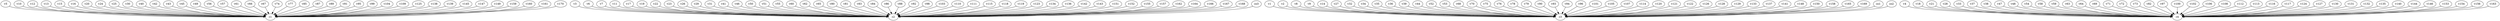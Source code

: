 strict digraph  {
c1;
c2;
c3;
c4;
v1;
v2;
v3;
v4;
v5;
v6;
v7;
v8;
v9;
v10;
v11;
v12;
v13;
v14;
v15;
v16;
v17;
v18;
v19;
v20;
v21;
v22;
v23;
v24;
v25;
v26;
v27;
v28;
v29;
v30;
v31;
v32;
v33;
v34;
v35;
v36;
v37;
v38;
v39;
v40;
v41;
v42;
v43;
v44;
v45;
v46;
v47;
v48;
v49;
v50;
v51;
v52;
v53;
v54;
v55;
v56;
v57;
v58;
v59;
v60;
v61;
v62;
v63;
v64;
v65;
v66;
v67;
v68;
v69;
v70;
v71;
v72;
v73;
v74;
v75;
v76;
v77;
v78;
v79;
v80;
v81;
v82;
v83;
v84;
v85;
v86;
v87;
v88;
v89;
v90;
v91;
v92;
v93;
v94;
v95;
v96;
v97;
v98;
v99;
v100;
v101;
v102;
v103;
v104;
v105;
v106;
v107;
v108;
v109;
v110;
v111;
v112;
v113;
v114;
v115;
v116;
v117;
v118;
v119;
v120;
v121;
v122;
v123;
v124;
v125;
v126;
v127;
v128;
v129;
v130;
v131;
v132;
v133;
v134;
v135;
v136;
v137;
v138;
v139;
v140;
v141;
v142;
v143;
v144;
v145;
v146;
v147;
v148;
v149;
v150;
v151;
v152;
v153;
v154;
v155;
v156;
v157;
v158;
v159;
v160;
v161;
v162;
v163;
v164;
v165;
v166;
v167;
v168;
v169;
v170;
co1;
co2;
co3;
v1 -> c3  [weight=1];
v2 -> c3  [weight=1];
v3 -> c2  [weight=1];
v4 -> c4  [weight=1];
v5 -> c1  [weight=1];
v6 -> c2  [weight=1];
v7 -> c2  [weight=1];
v8 -> c3  [weight=1];
v9 -> c3  [weight=1];
v10 -> c1  [weight=1];
v11 -> c2  [weight=1];
v12 -> c1  [weight=1];
v13 -> c1  [weight=1];
v14 -> c3  [weight=1];
v15 -> c1  [weight=1];
v16 -> c1  [weight=1];
v17 -> c2  [weight=1];
v18 -> c4  [weight=1];
v19 -> c2  [weight=1];
v20 -> c1  [weight=1];
v21 -> c4  [weight=1];
v22 -> c2  [weight=1];
v23 -> c2  [weight=1];
v24 -> c1  [weight=1];
v25 -> c1  [weight=1];
v26 -> c2  [weight=1];
v27 -> c3  [weight=1];
v28 -> c4  [weight=1];
v29 -> c2  [weight=1];
v30 -> c1  [weight=1];
v31 -> c2  [weight=1];
v32 -> c3  [weight=1];
v33 -> c4  [weight=1];
v34 -> c3  [weight=1];
v35 -> c3  [weight=1];
v36 -> c3  [weight=1];
v37 -> c4  [weight=1];
v38 -> c4  [weight=1];
v39 -> c3  [weight=1];
v40 -> c1  [weight=1];
v41 -> c2  [weight=1];
v42 -> c1  [weight=1];
v43 -> c1  [weight=1];
v44 -> c3  [weight=1];
v45 -> c1  [weight=1];
v46 -> c2  [weight=1];
v47 -> c4  [weight=1];
v48 -> c4  [weight=1];
v49 -> c1  [weight=1];
v50 -> c2  [weight=1];
v51 -> c2  [weight=1];
v52 -> c3  [weight=1];
v53 -> c3  [weight=1];
v54 -> c4  [weight=1];
v55 -> c2  [weight=1];
v56 -> c1  [weight=1];
v57 -> c1  [weight=1];
v58 -> c4  [weight=1];
v59 -> c4  [weight=1];
v60 -> c2  [weight=1];
v61 -> c1  [weight=1];
v62 -> c2  [weight=1];
v63 -> c4  [weight=1];
v64 -> c4  [weight=1];
v65 -> c2  [weight=1];
v66 -> c1  [weight=1];
v67 -> c1  [weight=1];
v68 -> c3  [weight=1];
v69 -> c4  [weight=1];
v70 -> c3  [weight=1];
v71 -> c4  [weight=1];
v72 -> c4  [weight=1];
v73 -> c4  [weight=1];
v74 -> c1  [weight=1];
v75 -> c3  [weight=1];
v76 -> c3  [weight=1];
v77 -> c1  [weight=1];
v78 -> c3  [weight=1];
v79 -> c3  [weight=1];
v80 -> c2  [weight=1];
v81 -> c2  [weight=1];
v82 -> c4  [weight=1];
v83 -> c2  [weight=1];
v84 -> c2  [weight=1];
v85 -> c1  [weight=1];
v86 -> c2  [weight=1];
v87 -> c1  [weight=1];
v88 -> c2  [weight=1];
v89 -> c1  [weight=1];
v90 -> c3  [weight=1];
v91 -> c1  [weight=1];
v92 -> c2  [weight=1];
v93 -> c3  [weight=1];
v94 -> c3  [weight=1];
v95 -> c1  [weight=1];
v96 -> c3  [weight=1];
v97 -> c4  [weight=1];
v98 -> c2  [weight=1];
v99 -> c1  [weight=1];
v100 -> c4  [weight=1];
v101 -> c3  [weight=1];
v102 -> c4  [weight=1];
v103 -> c2  [weight=1];
v104 -> c1  [weight=1];
v105 -> c3  [weight=1];
v106 -> c4  [weight=1];
v107 -> c3  [weight=1];
v108 -> c4  [weight=1];
v109 -> c1  [weight=1];
v110 -> c2  [weight=1];
v111 -> c2  [weight=1];
v112 -> c4  [weight=1];
v113 -> c4  [weight=1];
v114 -> c3  [weight=1];
v115 -> c2  [weight=1];
v116 -> c4  [weight=1];
v117 -> c4  [weight=1];
v118 -> c2  [weight=1];
v119 -> c2  [weight=1];
v120 -> c3  [weight=1];
v121 -> c3  [weight=1];
v122 -> c3  [weight=1];
v123 -> c2  [weight=1];
v124 -> c4  [weight=1];
v125 -> c1  [weight=1];
v126 -> c3  [weight=1];
v127 -> c4  [weight=1];
v128 -> c3  [weight=1];
v129 -> c3  [weight=1];
v130 -> c4  [weight=1];
v131 -> c4  [weight=1];
v132 -> c4  [weight=1];
v133 -> c3  [weight=1];
v134 -> c2  [weight=1];
v135 -> c4  [weight=1];
v136 -> c2  [weight=1];
v137 -> c3  [weight=1];
v138 -> c1  [weight=1];
v139 -> c1  [weight=1];
v140 -> c4  [weight=1];
v141 -> c3  [weight=1];
v142 -> c2  [weight=1];
v143 -> c2  [weight=1];
v144 -> c4  [weight=1];
v145 -> c1  [weight=1];
v146 -> c4  [weight=1];
v147 -> c1  [weight=1];
v148 -> c3  [weight=1];
v149 -> c1  [weight=1];
v150 -> c3  [weight=1];
v151 -> c2  [weight=1];
v152 -> c2  [weight=1];
v153 -> c4  [weight=1];
v154 -> c4  [weight=1];
v155 -> c2  [weight=1];
v156 -> c4  [weight=1];
v157 -> c2  [weight=1];
v158 -> c3  [weight=1];
v159 -> c1  [weight=1];
v160 -> c1  [weight=1];
v161 -> c1  [weight=1];
v162 -> c2  [weight=1];
v163 -> c4  [weight=1];
v164 -> c2  [weight=1];
v165 -> c3  [weight=1];
v166 -> c2  [weight=1];
v167 -> c2  [weight=1];
v168 -> c2  [weight=1];
v169 -> c3  [weight=1];
v170 -> c1  [weight=1];
co1 -> c3  [weight=1];
co2 -> c3  [weight=1];
co3 -> c2  [weight=1];
}
